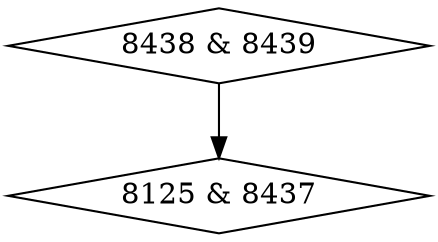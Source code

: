digraph {
0 [label = "8125 & 8437", shape = diamond];
1 [label = "8438 & 8439", shape = diamond];
1->0;
}
